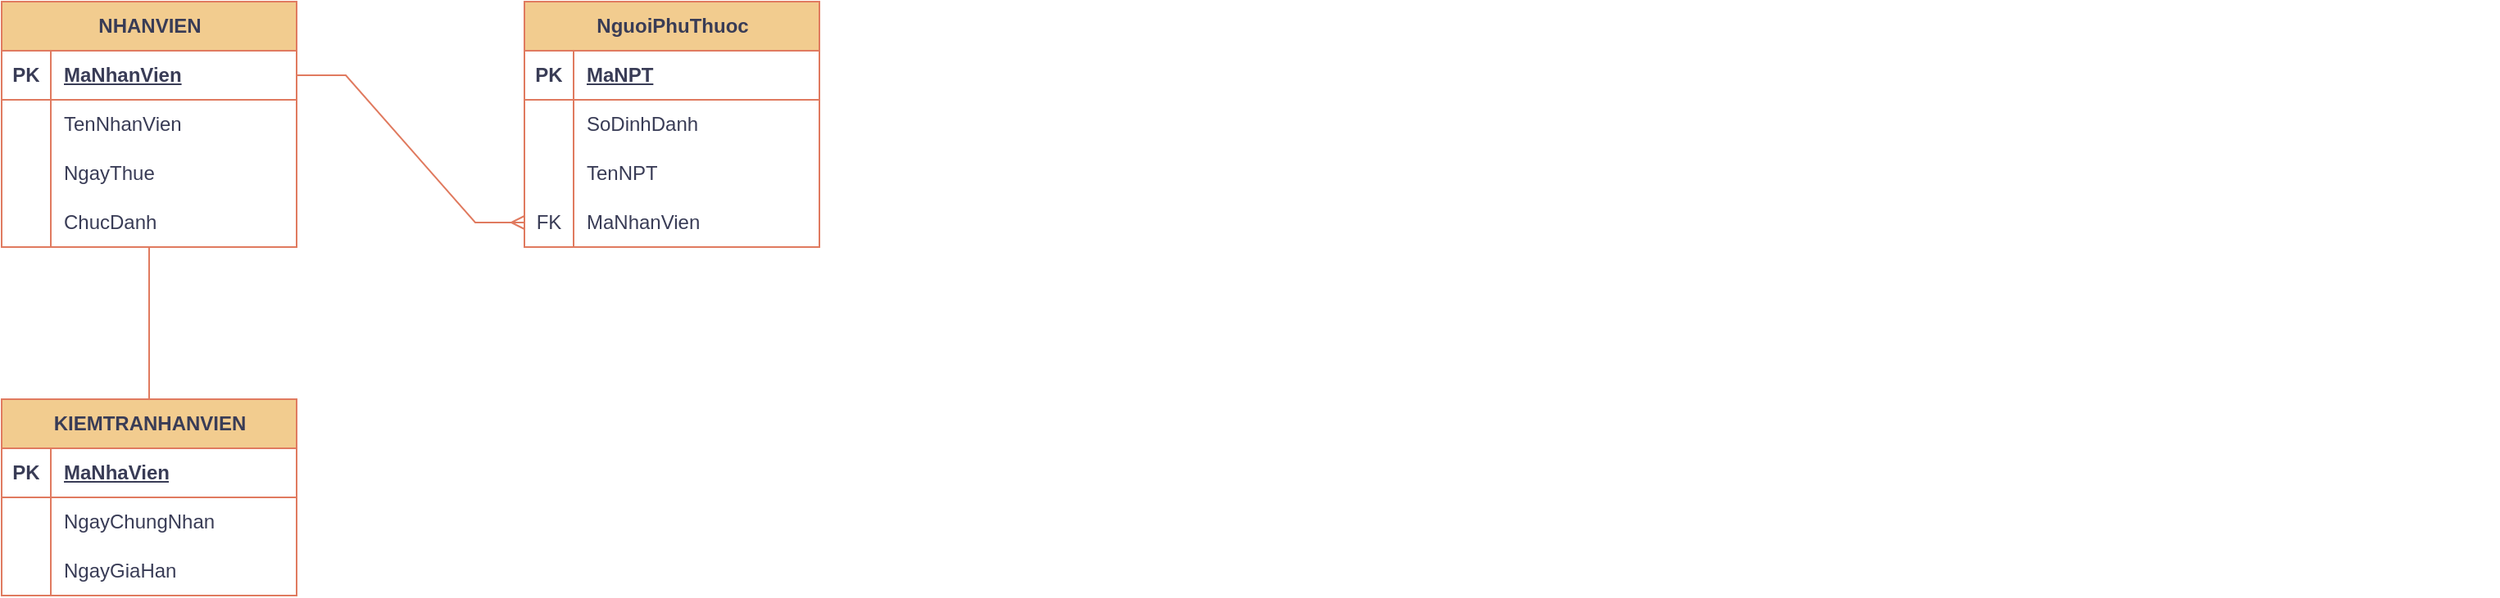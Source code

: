 <mxfile version="27.0.1" pages="2">
  <diagram name="Trang-1" id="GztUyApkUNmJM2KLwq2B">
    <mxGraphModel dx="1842" dy="162" grid="0" gridSize="10" guides="1" tooltips="1" connect="1" arrows="1" fold="1" page="0" pageScale="1" pageWidth="827" pageHeight="1169" background="none" math="0" shadow="0">
      <root>
        <mxCell id="0" />
        <mxCell id="1" parent="0" />
        <mxCell id="Vcc0loH-1UmrJ6jn1ytx-76" value="" style="endArrow=none;html=1;rounded=0;labelBackgroundColor=none;strokeColor=#E07A5F;fontColor=default;" parent="1" edge="1">
          <mxGeometry relative="1" as="geometry">
            <mxPoint x="848.0" y="605.0" as="sourcePoint" />
            <mxPoint x="848" y="605" as="targetPoint" />
          </mxGeometry>
        </mxCell>
        <mxCell id="Vcc0loH-1UmrJ6jn1ytx-97" value="NHANVIEN" style="shape=table;startSize=30;container=1;collapsible=1;childLayout=tableLayout;fixedRows=1;rowLines=0;fontStyle=1;align=center;resizeLast=1;html=1;labelBackgroundColor=none;fillColor=#F2CC8F;strokeColor=#E07A5F;fontColor=#393C56;" parent="1" vertex="1">
          <mxGeometry x="-674" y="440" width="180" height="150" as="geometry" />
        </mxCell>
        <mxCell id="Vcc0loH-1UmrJ6jn1ytx-98" value="" style="shape=tableRow;horizontal=0;startSize=0;swimlaneHead=0;swimlaneBody=0;fillColor=none;collapsible=0;dropTarget=0;points=[[0,0.5],[1,0.5]];portConstraint=eastwest;top=0;left=0;right=0;bottom=1;labelBackgroundColor=none;strokeColor=#E07A5F;fontColor=#393C56;" parent="Vcc0loH-1UmrJ6jn1ytx-97" vertex="1">
          <mxGeometry y="30" width="180" height="30" as="geometry" />
        </mxCell>
        <mxCell id="Vcc0loH-1UmrJ6jn1ytx-99" value="PK" style="shape=partialRectangle;connectable=0;fillColor=none;top=0;left=0;bottom=0;right=0;fontStyle=1;overflow=hidden;whiteSpace=wrap;html=1;labelBackgroundColor=none;strokeColor=#E07A5F;fontColor=#393C56;" parent="Vcc0loH-1UmrJ6jn1ytx-98" vertex="1">
          <mxGeometry width="30" height="30" as="geometry">
            <mxRectangle width="30" height="30" as="alternateBounds" />
          </mxGeometry>
        </mxCell>
        <mxCell id="Vcc0loH-1UmrJ6jn1ytx-100" value="MaNhanVien" style="shape=partialRectangle;connectable=0;fillColor=none;top=0;left=0;bottom=0;right=0;align=left;spacingLeft=6;fontStyle=5;overflow=hidden;whiteSpace=wrap;html=1;labelBackgroundColor=none;strokeColor=#E07A5F;fontColor=#393C56;" parent="Vcc0loH-1UmrJ6jn1ytx-98" vertex="1">
          <mxGeometry x="30" width="150" height="30" as="geometry">
            <mxRectangle width="150" height="30" as="alternateBounds" />
          </mxGeometry>
        </mxCell>
        <mxCell id="Vcc0loH-1UmrJ6jn1ytx-101" value="" style="shape=tableRow;horizontal=0;startSize=0;swimlaneHead=0;swimlaneBody=0;fillColor=none;collapsible=0;dropTarget=0;points=[[0,0.5],[1,0.5]];portConstraint=eastwest;top=0;left=0;right=0;bottom=0;labelBackgroundColor=none;strokeColor=#E07A5F;fontColor=#393C56;" parent="Vcc0loH-1UmrJ6jn1ytx-97" vertex="1">
          <mxGeometry y="60" width="180" height="30" as="geometry" />
        </mxCell>
        <mxCell id="Vcc0loH-1UmrJ6jn1ytx-102" value="" style="shape=partialRectangle;connectable=0;fillColor=none;top=0;left=0;bottom=0;right=0;editable=1;overflow=hidden;whiteSpace=wrap;html=1;labelBackgroundColor=none;strokeColor=#E07A5F;fontColor=#393C56;" parent="Vcc0loH-1UmrJ6jn1ytx-101" vertex="1">
          <mxGeometry width="30" height="30" as="geometry">
            <mxRectangle width="30" height="30" as="alternateBounds" />
          </mxGeometry>
        </mxCell>
        <mxCell id="Vcc0loH-1UmrJ6jn1ytx-103" value="TenNhanVien" style="shape=partialRectangle;connectable=0;fillColor=none;top=0;left=0;bottom=0;right=0;align=left;spacingLeft=6;overflow=hidden;whiteSpace=wrap;html=1;labelBackgroundColor=none;strokeColor=#E07A5F;fontColor=#393C56;" parent="Vcc0loH-1UmrJ6jn1ytx-101" vertex="1">
          <mxGeometry x="30" width="150" height="30" as="geometry">
            <mxRectangle width="150" height="30" as="alternateBounds" />
          </mxGeometry>
        </mxCell>
        <mxCell id="Vcc0loH-1UmrJ6jn1ytx-104" value="" style="shape=tableRow;horizontal=0;startSize=0;swimlaneHead=0;swimlaneBody=0;fillColor=none;collapsible=0;dropTarget=0;points=[[0,0.5],[1,0.5]];portConstraint=eastwest;top=0;left=0;right=0;bottom=0;labelBackgroundColor=none;strokeColor=#E07A5F;fontColor=#393C56;" parent="Vcc0loH-1UmrJ6jn1ytx-97" vertex="1">
          <mxGeometry y="90" width="180" height="30" as="geometry" />
        </mxCell>
        <mxCell id="Vcc0loH-1UmrJ6jn1ytx-105" value="" style="shape=partialRectangle;connectable=0;fillColor=none;top=0;left=0;bottom=0;right=0;editable=1;overflow=hidden;whiteSpace=wrap;html=1;labelBackgroundColor=none;strokeColor=#E07A5F;fontColor=#393C56;" parent="Vcc0loH-1UmrJ6jn1ytx-104" vertex="1">
          <mxGeometry width="30" height="30" as="geometry">
            <mxRectangle width="30" height="30" as="alternateBounds" />
          </mxGeometry>
        </mxCell>
        <mxCell id="Vcc0loH-1UmrJ6jn1ytx-106" value="NgayThue" style="shape=partialRectangle;connectable=0;fillColor=none;top=0;left=0;bottom=0;right=0;align=left;spacingLeft=6;overflow=hidden;whiteSpace=wrap;html=1;labelBackgroundColor=none;strokeColor=#E07A5F;fontColor=#393C56;" parent="Vcc0loH-1UmrJ6jn1ytx-104" vertex="1">
          <mxGeometry x="30" width="150" height="30" as="geometry">
            <mxRectangle width="150" height="30" as="alternateBounds" />
          </mxGeometry>
        </mxCell>
        <mxCell id="Vcc0loH-1UmrJ6jn1ytx-107" value="" style="shape=tableRow;horizontal=0;startSize=0;swimlaneHead=0;swimlaneBody=0;fillColor=none;collapsible=0;dropTarget=0;points=[[0,0.5],[1,0.5]];portConstraint=eastwest;top=0;left=0;right=0;bottom=0;labelBackgroundColor=none;strokeColor=#E07A5F;fontColor=#393C56;" parent="Vcc0loH-1UmrJ6jn1ytx-97" vertex="1">
          <mxGeometry y="120" width="180" height="30" as="geometry" />
        </mxCell>
        <mxCell id="Vcc0loH-1UmrJ6jn1ytx-108" value="" style="shape=partialRectangle;connectable=0;fillColor=none;top=0;left=0;bottom=0;right=0;editable=1;overflow=hidden;whiteSpace=wrap;html=1;labelBackgroundColor=none;strokeColor=#E07A5F;fontColor=#393C56;" parent="Vcc0loH-1UmrJ6jn1ytx-107" vertex="1">
          <mxGeometry width="30" height="30" as="geometry">
            <mxRectangle width="30" height="30" as="alternateBounds" />
          </mxGeometry>
        </mxCell>
        <mxCell id="Vcc0loH-1UmrJ6jn1ytx-109" value="ChucDanh" style="shape=partialRectangle;connectable=0;fillColor=none;top=0;left=0;bottom=0;right=0;align=left;spacingLeft=6;overflow=hidden;whiteSpace=wrap;html=1;labelBackgroundColor=none;strokeColor=#E07A5F;fontColor=#393C56;" parent="Vcc0loH-1UmrJ6jn1ytx-107" vertex="1">
          <mxGeometry x="30" width="150" height="30" as="geometry">
            <mxRectangle width="150" height="30" as="alternateBounds" />
          </mxGeometry>
        </mxCell>
        <mxCell id="Vcc0loH-1UmrJ6jn1ytx-110" value="KIEMTRANHANVIEN" style="shape=table;startSize=30;container=1;collapsible=1;childLayout=tableLayout;fixedRows=1;rowLines=0;fontStyle=1;align=center;resizeLast=1;html=1;labelBackgroundColor=none;fillColor=#F2CC8F;strokeColor=#E07A5F;fontColor=#393C56;" parent="1" vertex="1">
          <mxGeometry x="-674" y="683" width="180" height="120" as="geometry" />
        </mxCell>
        <mxCell id="Vcc0loH-1UmrJ6jn1ytx-111" value="" style="shape=tableRow;horizontal=0;startSize=0;swimlaneHead=0;swimlaneBody=0;fillColor=none;collapsible=0;dropTarget=0;points=[[0,0.5],[1,0.5]];portConstraint=eastwest;top=0;left=0;right=0;bottom=1;labelBackgroundColor=none;strokeColor=#E07A5F;fontColor=#393C56;" parent="Vcc0loH-1UmrJ6jn1ytx-110" vertex="1">
          <mxGeometry y="30" width="180" height="30" as="geometry" />
        </mxCell>
        <mxCell id="Vcc0loH-1UmrJ6jn1ytx-112" value="PK" style="shape=partialRectangle;connectable=0;fillColor=none;top=0;left=0;bottom=0;right=0;fontStyle=1;overflow=hidden;whiteSpace=wrap;html=1;labelBackgroundColor=none;strokeColor=#E07A5F;fontColor=#393C56;" parent="Vcc0loH-1UmrJ6jn1ytx-111" vertex="1">
          <mxGeometry width="30" height="30" as="geometry">
            <mxRectangle width="30" height="30" as="alternateBounds" />
          </mxGeometry>
        </mxCell>
        <mxCell id="Vcc0loH-1UmrJ6jn1ytx-113" value="MaNhaVien" style="shape=partialRectangle;connectable=0;fillColor=none;top=0;left=0;bottom=0;right=0;align=left;spacingLeft=6;fontStyle=5;overflow=hidden;whiteSpace=wrap;html=1;labelBackgroundColor=none;strokeColor=#E07A5F;fontColor=#393C56;" parent="Vcc0loH-1UmrJ6jn1ytx-111" vertex="1">
          <mxGeometry x="30" width="150" height="30" as="geometry">
            <mxRectangle width="150" height="30" as="alternateBounds" />
          </mxGeometry>
        </mxCell>
        <mxCell id="Vcc0loH-1UmrJ6jn1ytx-114" value="" style="shape=tableRow;horizontal=0;startSize=0;swimlaneHead=0;swimlaneBody=0;fillColor=none;collapsible=0;dropTarget=0;points=[[0,0.5],[1,0.5]];portConstraint=eastwest;top=0;left=0;right=0;bottom=0;labelBackgroundColor=none;strokeColor=#E07A5F;fontColor=#393C56;" parent="Vcc0loH-1UmrJ6jn1ytx-110" vertex="1">
          <mxGeometry y="60" width="180" height="30" as="geometry" />
        </mxCell>
        <mxCell id="Vcc0loH-1UmrJ6jn1ytx-115" value="" style="shape=partialRectangle;connectable=0;fillColor=none;top=0;left=0;bottom=0;right=0;editable=1;overflow=hidden;whiteSpace=wrap;html=1;labelBackgroundColor=none;strokeColor=#E07A5F;fontColor=#393C56;" parent="Vcc0loH-1UmrJ6jn1ytx-114" vertex="1">
          <mxGeometry width="30" height="30" as="geometry">
            <mxRectangle width="30" height="30" as="alternateBounds" />
          </mxGeometry>
        </mxCell>
        <mxCell id="Vcc0loH-1UmrJ6jn1ytx-116" value="NgayChungNhan" style="shape=partialRectangle;connectable=0;fillColor=none;top=0;left=0;bottom=0;right=0;align=left;spacingLeft=6;overflow=hidden;whiteSpace=wrap;html=1;labelBackgroundColor=none;strokeColor=#E07A5F;fontColor=#393C56;" parent="Vcc0loH-1UmrJ6jn1ytx-114" vertex="1">
          <mxGeometry x="30" width="150" height="30" as="geometry">
            <mxRectangle width="150" height="30" as="alternateBounds" />
          </mxGeometry>
        </mxCell>
        <mxCell id="Vcc0loH-1UmrJ6jn1ytx-117" value="" style="shape=tableRow;horizontal=0;startSize=0;swimlaneHead=0;swimlaneBody=0;fillColor=none;collapsible=0;dropTarget=0;points=[[0,0.5],[1,0.5]];portConstraint=eastwest;top=0;left=0;right=0;bottom=0;labelBackgroundColor=none;strokeColor=#E07A5F;fontColor=#393C56;" parent="Vcc0loH-1UmrJ6jn1ytx-110" vertex="1">
          <mxGeometry y="90" width="180" height="30" as="geometry" />
        </mxCell>
        <mxCell id="Vcc0loH-1UmrJ6jn1ytx-118" value="" style="shape=partialRectangle;connectable=0;fillColor=none;top=0;left=0;bottom=0;right=0;editable=1;overflow=hidden;whiteSpace=wrap;html=1;labelBackgroundColor=none;strokeColor=#E07A5F;fontColor=#393C56;" parent="Vcc0loH-1UmrJ6jn1ytx-117" vertex="1">
          <mxGeometry width="30" height="30" as="geometry">
            <mxRectangle width="30" height="30" as="alternateBounds" />
          </mxGeometry>
        </mxCell>
        <mxCell id="Vcc0loH-1UmrJ6jn1ytx-119" value="NgayGiaHan" style="shape=partialRectangle;connectable=0;fillColor=none;top=0;left=0;bottom=0;right=0;align=left;spacingLeft=6;overflow=hidden;whiteSpace=wrap;html=1;labelBackgroundColor=none;strokeColor=#E07A5F;fontColor=#393C56;" parent="Vcc0loH-1UmrJ6jn1ytx-117" vertex="1">
          <mxGeometry x="30" width="150" height="30" as="geometry">
            <mxRectangle width="150" height="30" as="alternateBounds" />
          </mxGeometry>
        </mxCell>
        <mxCell id="Vcc0loH-1UmrJ6jn1ytx-123" value="" style="endArrow=none;html=1;rounded=0;labelBackgroundColor=none;strokeColor=#E07A5F;fontColor=default;" parent="1" source="Vcc0loH-1UmrJ6jn1ytx-107" target="Vcc0loH-1UmrJ6jn1ytx-110" edge="1">
          <mxGeometry relative="1" as="geometry">
            <mxPoint x="-662" y="672" as="sourcePoint" />
            <mxPoint x="-502" y="672" as="targetPoint" />
          </mxGeometry>
        </mxCell>
        <mxCell id="Vcc0loH-1UmrJ6jn1ytx-124" value="NguoiPhuThuoc" style="shape=table;startSize=30;container=1;collapsible=1;childLayout=tableLayout;fixedRows=1;rowLines=0;fontStyle=1;align=center;resizeLast=1;html=1;labelBackgroundColor=none;fillColor=#F2CC8F;strokeColor=#E07A5F;fontColor=#393C56;" parent="1" vertex="1">
          <mxGeometry x="-355" y="440" width="180" height="150" as="geometry" />
        </mxCell>
        <mxCell id="Vcc0loH-1UmrJ6jn1ytx-125" value="" style="shape=tableRow;horizontal=0;startSize=0;swimlaneHead=0;swimlaneBody=0;fillColor=none;collapsible=0;dropTarget=0;points=[[0,0.5],[1,0.5]];portConstraint=eastwest;top=0;left=0;right=0;bottom=1;labelBackgroundColor=none;strokeColor=#E07A5F;fontColor=#393C56;" parent="Vcc0loH-1UmrJ6jn1ytx-124" vertex="1">
          <mxGeometry y="30" width="180" height="30" as="geometry" />
        </mxCell>
        <mxCell id="Vcc0loH-1UmrJ6jn1ytx-126" value="PK" style="shape=partialRectangle;connectable=0;fillColor=none;top=0;left=0;bottom=0;right=0;fontStyle=1;overflow=hidden;whiteSpace=wrap;html=1;labelBackgroundColor=none;strokeColor=#E07A5F;fontColor=#393C56;" parent="Vcc0loH-1UmrJ6jn1ytx-125" vertex="1">
          <mxGeometry width="30" height="30" as="geometry">
            <mxRectangle width="30" height="30" as="alternateBounds" />
          </mxGeometry>
        </mxCell>
        <mxCell id="Vcc0loH-1UmrJ6jn1ytx-127" value="MaNPT" style="shape=partialRectangle;connectable=0;fillColor=none;top=0;left=0;bottom=0;right=0;align=left;spacingLeft=6;fontStyle=5;overflow=hidden;whiteSpace=wrap;html=1;labelBackgroundColor=none;strokeColor=#E07A5F;fontColor=#393C56;" parent="Vcc0loH-1UmrJ6jn1ytx-125" vertex="1">
          <mxGeometry x="30" width="150" height="30" as="geometry">
            <mxRectangle width="150" height="30" as="alternateBounds" />
          </mxGeometry>
        </mxCell>
        <mxCell id="Vcc0loH-1UmrJ6jn1ytx-128" value="" style="shape=tableRow;horizontal=0;startSize=0;swimlaneHead=0;swimlaneBody=0;fillColor=none;collapsible=0;dropTarget=0;points=[[0,0.5],[1,0.5]];portConstraint=eastwest;top=0;left=0;right=0;bottom=0;labelBackgroundColor=none;strokeColor=#E07A5F;fontColor=#393C56;" parent="Vcc0loH-1UmrJ6jn1ytx-124" vertex="1">
          <mxGeometry y="60" width="180" height="30" as="geometry" />
        </mxCell>
        <mxCell id="Vcc0loH-1UmrJ6jn1ytx-129" value="" style="shape=partialRectangle;connectable=0;fillColor=none;top=0;left=0;bottom=0;right=0;editable=1;overflow=hidden;whiteSpace=wrap;html=1;labelBackgroundColor=none;strokeColor=#E07A5F;fontColor=#393C56;" parent="Vcc0loH-1UmrJ6jn1ytx-128" vertex="1">
          <mxGeometry width="30" height="30" as="geometry">
            <mxRectangle width="30" height="30" as="alternateBounds" />
          </mxGeometry>
        </mxCell>
        <mxCell id="Vcc0loH-1UmrJ6jn1ytx-130" value="SoDinhDanh" style="shape=partialRectangle;connectable=0;fillColor=none;top=0;left=0;bottom=0;right=0;align=left;spacingLeft=6;overflow=hidden;whiteSpace=wrap;html=1;labelBackgroundColor=none;strokeColor=#E07A5F;fontColor=#393C56;" parent="Vcc0loH-1UmrJ6jn1ytx-128" vertex="1">
          <mxGeometry x="30" width="150" height="30" as="geometry">
            <mxRectangle width="150" height="30" as="alternateBounds" />
          </mxGeometry>
        </mxCell>
        <mxCell id="Vcc0loH-1UmrJ6jn1ytx-131" value="" style="shape=tableRow;horizontal=0;startSize=0;swimlaneHead=0;swimlaneBody=0;fillColor=none;collapsible=0;dropTarget=0;points=[[0,0.5],[1,0.5]];portConstraint=eastwest;top=0;left=0;right=0;bottom=0;labelBackgroundColor=none;strokeColor=#E07A5F;fontColor=#393C56;" parent="Vcc0loH-1UmrJ6jn1ytx-124" vertex="1">
          <mxGeometry y="90" width="180" height="30" as="geometry" />
        </mxCell>
        <mxCell id="Vcc0loH-1UmrJ6jn1ytx-132" value="" style="shape=partialRectangle;connectable=0;fillColor=none;top=0;left=0;bottom=0;right=0;editable=1;overflow=hidden;whiteSpace=wrap;html=1;labelBackgroundColor=none;strokeColor=#E07A5F;fontColor=#393C56;" parent="Vcc0loH-1UmrJ6jn1ytx-131" vertex="1">
          <mxGeometry width="30" height="30" as="geometry">
            <mxRectangle width="30" height="30" as="alternateBounds" />
          </mxGeometry>
        </mxCell>
        <mxCell id="Vcc0loH-1UmrJ6jn1ytx-133" value="TenNPT" style="shape=partialRectangle;connectable=0;fillColor=none;top=0;left=0;bottom=0;right=0;align=left;spacingLeft=6;overflow=hidden;whiteSpace=wrap;html=1;labelBackgroundColor=none;strokeColor=#E07A5F;fontColor=#393C56;" parent="Vcc0loH-1UmrJ6jn1ytx-131" vertex="1">
          <mxGeometry x="30" width="150" height="30" as="geometry">
            <mxRectangle width="150" height="30" as="alternateBounds" />
          </mxGeometry>
        </mxCell>
        <mxCell id="Vcc0loH-1UmrJ6jn1ytx-137" value="" style="shape=tableRow;horizontal=0;startSize=0;swimlaneHead=0;swimlaneBody=0;fillColor=none;collapsible=0;dropTarget=0;points=[[0,0.5],[1,0.5]];portConstraint=eastwest;top=0;left=0;right=0;bottom=0;labelBackgroundColor=none;strokeColor=#E07A5F;fontColor=#393C56;" parent="Vcc0loH-1UmrJ6jn1ytx-124" vertex="1">
          <mxGeometry y="120" width="180" height="30" as="geometry" />
        </mxCell>
        <mxCell id="Vcc0loH-1UmrJ6jn1ytx-138" value="FK" style="shape=partialRectangle;connectable=0;fillColor=none;top=0;left=0;bottom=0;right=0;editable=1;overflow=hidden;whiteSpace=wrap;html=1;labelBackgroundColor=none;strokeColor=#E07A5F;fontColor=#393C56;" parent="Vcc0loH-1UmrJ6jn1ytx-137" vertex="1">
          <mxGeometry width="30" height="30" as="geometry">
            <mxRectangle width="30" height="30" as="alternateBounds" />
          </mxGeometry>
        </mxCell>
        <mxCell id="Vcc0loH-1UmrJ6jn1ytx-139" value="MaNhanVien" style="shape=partialRectangle;connectable=0;fillColor=none;top=0;left=0;bottom=0;right=0;align=left;spacingLeft=6;overflow=hidden;whiteSpace=wrap;html=1;labelBackgroundColor=none;strokeColor=#E07A5F;fontColor=#393C56;" parent="Vcc0loH-1UmrJ6jn1ytx-137" vertex="1">
          <mxGeometry x="30" width="150" height="30" as="geometry">
            <mxRectangle width="150" height="30" as="alternateBounds" />
          </mxGeometry>
        </mxCell>
        <mxCell id="Vcc0loH-1UmrJ6jn1ytx-140" value="" style="edgeStyle=entityRelationEdgeStyle;fontSize=12;html=1;endArrow=ERmany;rounded=0;labelBackgroundColor=none;strokeColor=#E07A5F;fontColor=default;" parent="1" source="Vcc0loH-1UmrJ6jn1ytx-98" target="Vcc0loH-1UmrJ6jn1ytx-137" edge="1">
          <mxGeometry width="100" height="100" relative="1" as="geometry">
            <mxPoint x="-377" y="623" as="sourcePoint" />
            <mxPoint x="-532" y="622" as="targetPoint" />
          </mxGeometry>
        </mxCell>
      </root>
    </mxGraphModel>
  </diagram>
  <diagram id="ZUyJjyxDAGxV67Dc-oQ-" name="Trang-2">
    <mxGraphModel dx="1042" dy="562" grid="0" gridSize="10" guides="1" tooltips="1" connect="1" arrows="1" fold="1" page="1" pageScale="1" pageWidth="827" pageHeight="1169" math="0" shadow="0">
      <root>
        <mxCell id="0" />
        <mxCell id="1" parent="0" />
        <mxCell id="i9fn08R9ti4gUVz7Ro2s-1" value="DRIVER" style="shape=table;startSize=30;container=1;collapsible=1;childLayout=tableLayout;fixedRows=1;rowLines=0;fontStyle=1;align=center;resizeLast=1;html=1;" vertex="1" parent="1">
          <mxGeometry x="68" y="150" width="180" height="120" as="geometry" />
        </mxCell>
        <mxCell id="i9fn08R9ti4gUVz7Ro2s-5" value="" style="shape=tableRow;horizontal=0;startSize=0;swimlaneHead=0;swimlaneBody=0;fillColor=none;collapsible=0;dropTarget=0;points=[[0,0.5],[1,0.5]];portConstraint=eastwest;top=0;left=0;right=0;bottom=0;" vertex="1" parent="i9fn08R9ti4gUVz7Ro2s-1">
          <mxGeometry y="30" width="180" height="30" as="geometry" />
        </mxCell>
        <mxCell id="i9fn08R9ti4gUVz7Ro2s-6" value="" style="shape=partialRectangle;connectable=0;fillColor=none;top=0;left=0;bottom=0;right=0;editable=1;overflow=hidden;whiteSpace=wrap;html=1;" vertex="1" parent="i9fn08R9ti4gUVz7Ro2s-5">
          <mxGeometry width="30" height="30" as="geometry">
            <mxRectangle width="30" height="30" as="alternateBounds" />
          </mxGeometry>
        </mxCell>
        <mxCell id="i9fn08R9ti4gUVz7Ro2s-7" value="" style="shape=partialRectangle;connectable=0;fillColor=none;top=0;left=0;bottom=0;right=0;align=left;spacingLeft=6;overflow=hidden;whiteSpace=wrap;html=1;" vertex="1" parent="i9fn08R9ti4gUVz7Ro2s-5">
          <mxGeometry x="30" width="150" height="30" as="geometry">
            <mxRectangle width="150" height="30" as="alternateBounds" />
          </mxGeometry>
        </mxCell>
        <mxCell id="i9fn08R9ti4gUVz7Ro2s-8" value="" style="shape=tableRow;horizontal=0;startSize=0;swimlaneHead=0;swimlaneBody=0;fillColor=none;collapsible=0;dropTarget=0;points=[[0,0.5],[1,0.5]];portConstraint=eastwest;top=0;left=0;right=0;bottom=0;" vertex="1" parent="i9fn08R9ti4gUVz7Ro2s-1">
          <mxGeometry y="60" width="180" height="30" as="geometry" />
        </mxCell>
        <mxCell id="i9fn08R9ti4gUVz7Ro2s-9" value="" style="shape=partialRectangle;connectable=0;fillColor=none;top=0;left=0;bottom=0;right=0;editable=1;overflow=hidden;whiteSpace=wrap;html=1;" vertex="1" parent="i9fn08R9ti4gUVz7Ro2s-8">
          <mxGeometry width="30" height="30" as="geometry">
            <mxRectangle width="30" height="30" as="alternateBounds" />
          </mxGeometry>
        </mxCell>
        <mxCell id="i9fn08R9ti4gUVz7Ro2s-10" value="" style="shape=partialRectangle;connectable=0;fillColor=none;top=0;left=0;bottom=0;right=0;align=left;spacingLeft=6;overflow=hidden;whiteSpace=wrap;html=1;" vertex="1" parent="i9fn08R9ti4gUVz7Ro2s-8">
          <mxGeometry x="30" width="150" height="30" as="geometry">
            <mxRectangle width="150" height="30" as="alternateBounds" />
          </mxGeometry>
        </mxCell>
        <mxCell id="i9fn08R9ti4gUVz7Ro2s-11" value="" style="shape=tableRow;horizontal=0;startSize=0;swimlaneHead=0;swimlaneBody=0;fillColor=none;collapsible=0;dropTarget=0;points=[[0,0.5],[1,0.5]];portConstraint=eastwest;top=0;left=0;right=0;bottom=0;" vertex="1" parent="i9fn08R9ti4gUVz7Ro2s-1">
          <mxGeometry y="90" width="180" height="30" as="geometry" />
        </mxCell>
        <mxCell id="i9fn08R9ti4gUVz7Ro2s-12" value="" style="shape=partialRectangle;connectable=0;fillColor=none;top=0;left=0;bottom=0;right=0;editable=1;overflow=hidden;whiteSpace=wrap;html=1;" vertex="1" parent="i9fn08R9ti4gUVz7Ro2s-11">
          <mxGeometry width="30" height="30" as="geometry">
            <mxRectangle width="30" height="30" as="alternateBounds" />
          </mxGeometry>
        </mxCell>
        <mxCell id="i9fn08R9ti4gUVz7Ro2s-13" value="" style="shape=partialRectangle;connectable=0;fillColor=none;top=0;left=0;bottom=0;right=0;align=left;spacingLeft=6;overflow=hidden;whiteSpace=wrap;html=1;" vertex="1" parent="i9fn08R9ti4gUVz7Ro2s-11">
          <mxGeometry x="30" width="150" height="30" as="geometry">
            <mxRectangle width="150" height="30" as="alternateBounds" />
          </mxGeometry>
        </mxCell>
        <mxCell id="i9fn08R9ti4gUVz7Ro2s-14" value="TRUCK" style="shape=table;startSize=30;container=1;collapsible=1;childLayout=tableLayout;fixedRows=1;rowLines=0;fontStyle=1;align=center;resizeLast=1;html=1;" vertex="1" parent="1">
          <mxGeometry x="531" y="145" width="180" height="120" as="geometry" />
        </mxCell>
        <mxCell id="i9fn08R9ti4gUVz7Ro2s-18" value="" style="shape=tableRow;horizontal=0;startSize=0;swimlaneHead=0;swimlaneBody=0;fillColor=none;collapsible=0;dropTarget=0;points=[[0,0.5],[1,0.5]];portConstraint=eastwest;top=0;left=0;right=0;bottom=0;" vertex="1" parent="i9fn08R9ti4gUVz7Ro2s-14">
          <mxGeometry y="30" width="180" height="30" as="geometry" />
        </mxCell>
        <mxCell id="i9fn08R9ti4gUVz7Ro2s-19" value="" style="shape=partialRectangle;connectable=0;fillColor=none;top=0;left=0;bottom=0;right=0;editable=1;overflow=hidden;whiteSpace=wrap;html=1;" vertex="1" parent="i9fn08R9ti4gUVz7Ro2s-18">
          <mxGeometry width="30" height="30" as="geometry">
            <mxRectangle width="30" height="30" as="alternateBounds" />
          </mxGeometry>
        </mxCell>
        <mxCell id="i9fn08R9ti4gUVz7Ro2s-20" value="" style="shape=partialRectangle;connectable=0;fillColor=none;top=0;left=0;bottom=0;right=0;align=left;spacingLeft=6;overflow=hidden;whiteSpace=wrap;html=1;" vertex="1" parent="i9fn08R9ti4gUVz7Ro2s-18">
          <mxGeometry x="30" width="150" height="30" as="geometry">
            <mxRectangle width="150" height="30" as="alternateBounds" />
          </mxGeometry>
        </mxCell>
        <mxCell id="i9fn08R9ti4gUVz7Ro2s-21" value="" style="shape=tableRow;horizontal=0;startSize=0;swimlaneHead=0;swimlaneBody=0;fillColor=none;collapsible=0;dropTarget=0;points=[[0,0.5],[1,0.5]];portConstraint=eastwest;top=0;left=0;right=0;bottom=0;" vertex="1" parent="i9fn08R9ti4gUVz7Ro2s-14">
          <mxGeometry y="60" width="180" height="30" as="geometry" />
        </mxCell>
        <mxCell id="i9fn08R9ti4gUVz7Ro2s-22" value="" style="shape=partialRectangle;connectable=0;fillColor=none;top=0;left=0;bottom=0;right=0;editable=1;overflow=hidden;whiteSpace=wrap;html=1;" vertex="1" parent="i9fn08R9ti4gUVz7Ro2s-21">
          <mxGeometry width="30" height="30" as="geometry">
            <mxRectangle width="30" height="30" as="alternateBounds" />
          </mxGeometry>
        </mxCell>
        <mxCell id="i9fn08R9ti4gUVz7Ro2s-23" value="" style="shape=partialRectangle;connectable=0;fillColor=none;top=0;left=0;bottom=0;right=0;align=left;spacingLeft=6;overflow=hidden;whiteSpace=wrap;html=1;" vertex="1" parent="i9fn08R9ti4gUVz7Ro2s-21">
          <mxGeometry x="30" width="150" height="30" as="geometry">
            <mxRectangle width="150" height="30" as="alternateBounds" />
          </mxGeometry>
        </mxCell>
        <mxCell id="i9fn08R9ti4gUVz7Ro2s-24" value="" style="shape=tableRow;horizontal=0;startSize=0;swimlaneHead=0;swimlaneBody=0;fillColor=none;collapsible=0;dropTarget=0;points=[[0,0.5],[1,0.5]];portConstraint=eastwest;top=0;left=0;right=0;bottom=0;" vertex="1" parent="i9fn08R9ti4gUVz7Ro2s-14">
          <mxGeometry y="90" width="180" height="30" as="geometry" />
        </mxCell>
        <mxCell id="i9fn08R9ti4gUVz7Ro2s-25" value="" style="shape=partialRectangle;connectable=0;fillColor=none;top=0;left=0;bottom=0;right=0;editable=1;overflow=hidden;whiteSpace=wrap;html=1;" vertex="1" parent="i9fn08R9ti4gUVz7Ro2s-24">
          <mxGeometry width="30" height="30" as="geometry">
            <mxRectangle width="30" height="30" as="alternateBounds" />
          </mxGeometry>
        </mxCell>
        <mxCell id="i9fn08R9ti4gUVz7Ro2s-26" value="" style="shape=partialRectangle;connectable=0;fillColor=none;top=0;left=0;bottom=0;right=0;align=left;spacingLeft=6;overflow=hidden;whiteSpace=wrap;html=1;" vertex="1" parent="i9fn08R9ti4gUVz7Ro2s-24">
          <mxGeometry x="30" width="150" height="30" as="geometry">
            <mxRectangle width="150" height="30" as="alternateBounds" />
          </mxGeometry>
        </mxCell>
        <mxCell id="i9fn08R9ti4gUVz7Ro2s-27" value="DRIVERS" style="shape=table;startSize=30;container=1;collapsible=1;childLayout=tableLayout;fixedRows=1;rowLines=0;fontStyle=1;align=center;resizeLast=1;html=1;" vertex="1" parent="1">
          <mxGeometry x="294" y="284" width="180" height="120" as="geometry" />
        </mxCell>
        <mxCell id="i9fn08R9ti4gUVz7Ro2s-28" value="" style="shape=tableRow;horizontal=0;startSize=0;swimlaneHead=0;swimlaneBody=0;fillColor=none;collapsible=0;dropTarget=0;points=[[0,0.5],[1,0.5]];portConstraint=eastwest;top=0;left=0;right=0;bottom=0;" vertex="1" parent="i9fn08R9ti4gUVz7Ro2s-27">
          <mxGeometry y="30" width="180" height="30" as="geometry" />
        </mxCell>
        <mxCell id="i9fn08R9ti4gUVz7Ro2s-29" value="" style="shape=partialRectangle;connectable=0;fillColor=none;top=0;left=0;bottom=0;right=0;editable=1;overflow=hidden;whiteSpace=wrap;html=1;" vertex="1" parent="i9fn08R9ti4gUVz7Ro2s-28">
          <mxGeometry width="30" height="30" as="geometry">
            <mxRectangle width="30" height="30" as="alternateBounds" />
          </mxGeometry>
        </mxCell>
        <mxCell id="i9fn08R9ti4gUVz7Ro2s-30" value="" style="shape=partialRectangle;connectable=0;fillColor=none;top=0;left=0;bottom=0;right=0;align=left;spacingLeft=6;overflow=hidden;whiteSpace=wrap;html=1;" vertex="1" parent="i9fn08R9ti4gUVz7Ro2s-28">
          <mxGeometry x="30" width="150" height="30" as="geometry">
            <mxRectangle width="150" height="30" as="alternateBounds" />
          </mxGeometry>
        </mxCell>
        <mxCell id="i9fn08R9ti4gUVz7Ro2s-31" value="" style="shape=tableRow;horizontal=0;startSize=0;swimlaneHead=0;swimlaneBody=0;fillColor=none;collapsible=0;dropTarget=0;points=[[0,0.5],[1,0.5]];portConstraint=eastwest;top=0;left=0;right=0;bottom=0;" vertex="1" parent="i9fn08R9ti4gUVz7Ro2s-27">
          <mxGeometry y="60" width="180" height="30" as="geometry" />
        </mxCell>
        <mxCell id="i9fn08R9ti4gUVz7Ro2s-32" value="" style="shape=partialRectangle;connectable=0;fillColor=none;top=0;left=0;bottom=0;right=0;editable=1;overflow=hidden;whiteSpace=wrap;html=1;" vertex="1" parent="i9fn08R9ti4gUVz7Ro2s-31">
          <mxGeometry width="30" height="30" as="geometry">
            <mxRectangle width="30" height="30" as="alternateBounds" />
          </mxGeometry>
        </mxCell>
        <mxCell id="i9fn08R9ti4gUVz7Ro2s-33" value="" style="shape=partialRectangle;connectable=0;fillColor=none;top=0;left=0;bottom=0;right=0;align=left;spacingLeft=6;overflow=hidden;whiteSpace=wrap;html=1;" vertex="1" parent="i9fn08R9ti4gUVz7Ro2s-31">
          <mxGeometry x="30" width="150" height="30" as="geometry">
            <mxRectangle width="150" height="30" as="alternateBounds" />
          </mxGeometry>
        </mxCell>
        <mxCell id="i9fn08R9ti4gUVz7Ro2s-34" value="" style="shape=tableRow;horizontal=0;startSize=0;swimlaneHead=0;swimlaneBody=0;fillColor=none;collapsible=0;dropTarget=0;points=[[0,0.5],[1,0.5]];portConstraint=eastwest;top=0;left=0;right=0;bottom=0;" vertex="1" parent="i9fn08R9ti4gUVz7Ro2s-27">
          <mxGeometry y="90" width="180" height="30" as="geometry" />
        </mxCell>
        <mxCell id="i9fn08R9ti4gUVz7Ro2s-35" value="" style="shape=partialRectangle;connectable=0;fillColor=none;top=0;left=0;bottom=0;right=0;editable=1;overflow=hidden;whiteSpace=wrap;html=1;" vertex="1" parent="i9fn08R9ti4gUVz7Ro2s-34">
          <mxGeometry width="30" height="30" as="geometry">
            <mxRectangle width="30" height="30" as="alternateBounds" />
          </mxGeometry>
        </mxCell>
        <mxCell id="i9fn08R9ti4gUVz7Ro2s-36" value="" style="shape=partialRectangle;connectable=0;fillColor=none;top=0;left=0;bottom=0;right=0;align=left;spacingLeft=6;overflow=hidden;whiteSpace=wrap;html=1;" vertex="1" parent="i9fn08R9ti4gUVz7Ro2s-34">
          <mxGeometry x="30" width="150" height="30" as="geometry">
            <mxRectangle width="150" height="30" as="alternateBounds" />
          </mxGeometry>
        </mxCell>
        <mxCell id="i9fn08R9ti4gUVz7Ro2s-37" value="" style="edgeStyle=entityRelationEdgeStyle;fontSize=12;html=1;endArrow=ERmany;rounded=0;" edge="1" parent="1" source="i9fn08R9ti4gUVz7Ro2s-1" target="i9fn08R9ti4gUVz7Ro2s-27">
          <mxGeometry width="100" height="100" relative="1" as="geometry">
            <mxPoint x="363" y="343" as="sourcePoint" />
            <mxPoint x="463" y="243" as="targetPoint" />
          </mxGeometry>
        </mxCell>
        <mxCell id="i9fn08R9ti4gUVz7Ro2s-38" value="" style="edgeStyle=entityRelationEdgeStyle;fontSize=12;html=1;endArrow=ERmany;rounded=0;" edge="1" parent="1" source="i9fn08R9ti4gUVz7Ro2s-14" target="i9fn08R9ti4gUVz7Ro2s-27">
          <mxGeometry width="100" height="100" relative="1" as="geometry">
            <mxPoint x="363" y="343" as="sourcePoint" />
            <mxPoint x="463" y="243" as="targetPoint" />
          </mxGeometry>
        </mxCell>
      </root>
    </mxGraphModel>
  </diagram>
</mxfile>
